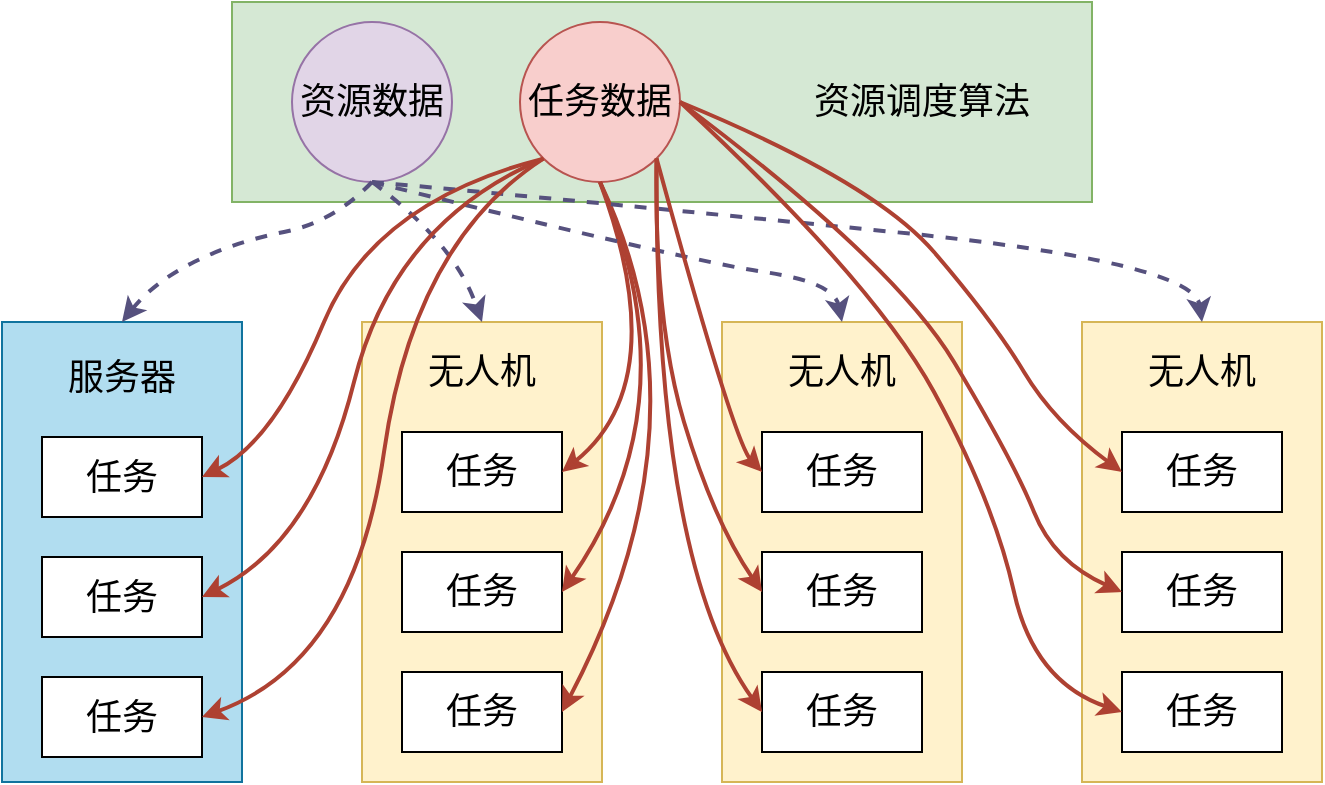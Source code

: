 <mxfile version="17.4.2" type="device"><diagram id="daLqipWCsIdJVijFpBJW" name="第 1 页"><mxGraphModel dx="1422" dy="875" grid="1" gridSize="10" guides="1" tooltips="1" connect="1" arrows="1" fold="1" page="1" pageScale="1" pageWidth="827" pageHeight="1169" math="0" shadow="0"><root><mxCell id="0"/><mxCell id="1" parent="0"/><mxCell id="3SonIdOpAFDzVs3hfDhZ-1" value="" style="rounded=0;whiteSpace=wrap;html=1;fillColor=#d5e8d4;strokeColor=#82b366;" vertex="1" parent="1"><mxGeometry x="199" y="210" width="430" height="100" as="geometry"/></mxCell><mxCell id="3SonIdOpAFDzVs3hfDhZ-2" value="&lt;span style=&quot;font-size: 18px&quot;&gt;任务数据&lt;/span&gt;" style="ellipse;whiteSpace=wrap;html=1;aspect=fixed;fillColor=#f8cecc;strokeColor=#b85450;" vertex="1" parent="1"><mxGeometry x="343" y="220" width="80" height="80" as="geometry"/></mxCell><mxCell id="3SonIdOpAFDzVs3hfDhZ-3" value="&lt;span style=&quot;font-size: 18px&quot;&gt;资源数据&lt;/span&gt;" style="ellipse;whiteSpace=wrap;html=1;aspect=fixed;fillColor=#e1d5e7;strokeColor=#9673a6;" vertex="1" parent="1"><mxGeometry x="229" y="220" width="80" height="80" as="geometry"/></mxCell><mxCell id="3SonIdOpAFDzVs3hfDhZ-4" value="资源调度算法" style="text;html=1;strokeColor=none;fillColor=none;align=center;verticalAlign=middle;whiteSpace=wrap;rounded=0;fontSize=18;" vertex="1" parent="1"><mxGeometry x="489" y="245" width="110" height="30" as="geometry"/></mxCell><mxCell id="3SonIdOpAFDzVs3hfDhZ-6" value="" style="rounded=0;whiteSpace=wrap;html=1;fontSize=18;fillColor=#fff2cc;strokeColor=#d6b656;" vertex="1" parent="1"><mxGeometry x="264" y="370" width="120" height="230" as="geometry"/></mxCell><mxCell id="3SonIdOpAFDzVs3hfDhZ-8" value="" style="rounded=0;whiteSpace=wrap;html=1;fontSize=18;fillColor=#b1ddf0;strokeColor=#10739e;" vertex="1" parent="1"><mxGeometry x="84" y="370" width="120" height="230" as="geometry"/></mxCell><mxCell id="3SonIdOpAFDzVs3hfDhZ-11" value="任务" style="rounded=0;whiteSpace=wrap;html=1;fontSize=18;" vertex="1" parent="1"><mxGeometry x="284" y="425" width="80" height="40" as="geometry"/></mxCell><mxCell id="3SonIdOpAFDzVs3hfDhZ-12" value="任务" style="rounded=0;whiteSpace=wrap;html=1;fontSize=18;" vertex="1" parent="1"><mxGeometry x="284" y="485" width="80" height="40" as="geometry"/></mxCell><mxCell id="3SonIdOpAFDzVs3hfDhZ-13" value="任务" style="rounded=0;whiteSpace=wrap;html=1;fontSize=18;" vertex="1" parent="1"><mxGeometry x="284" y="545" width="80" height="40" as="geometry"/></mxCell><mxCell id="3SonIdOpAFDzVs3hfDhZ-14" value="无人机" style="text;html=1;strokeColor=none;fillColor=none;align=center;verticalAlign=middle;whiteSpace=wrap;rounded=0;fontSize=18;" vertex="1" parent="1"><mxGeometry x="294" y="380" width="60" height="30" as="geometry"/></mxCell><mxCell id="3SonIdOpAFDzVs3hfDhZ-20" value="" style="rounded=0;whiteSpace=wrap;html=1;fontSize=18;fillColor=#fff2cc;strokeColor=#d6b656;" vertex="1" parent="1"><mxGeometry x="444" y="370" width="120" height="230" as="geometry"/></mxCell><mxCell id="3SonIdOpAFDzVs3hfDhZ-21" value="任务" style="rounded=0;whiteSpace=wrap;html=1;fontSize=18;" vertex="1" parent="1"><mxGeometry x="464" y="425" width="80" height="40" as="geometry"/></mxCell><mxCell id="3SonIdOpAFDzVs3hfDhZ-22" value="任务" style="rounded=0;whiteSpace=wrap;html=1;fontSize=18;" vertex="1" parent="1"><mxGeometry x="464" y="485" width="80" height="40" as="geometry"/></mxCell><mxCell id="3SonIdOpAFDzVs3hfDhZ-23" value="任务" style="rounded=0;whiteSpace=wrap;html=1;fontSize=18;" vertex="1" parent="1"><mxGeometry x="464" y="545" width="80" height="40" as="geometry"/></mxCell><mxCell id="3SonIdOpAFDzVs3hfDhZ-24" value="无人机" style="text;html=1;strokeColor=none;fillColor=none;align=center;verticalAlign=middle;whiteSpace=wrap;rounded=0;fontSize=18;" vertex="1" parent="1"><mxGeometry x="474" y="380" width="60" height="30" as="geometry"/></mxCell><mxCell id="3SonIdOpAFDzVs3hfDhZ-25" value="" style="rounded=0;whiteSpace=wrap;html=1;fontSize=18;fillColor=#fff2cc;strokeColor=#d6b656;" vertex="1" parent="1"><mxGeometry x="624" y="370" width="120" height="230" as="geometry"/></mxCell><mxCell id="3SonIdOpAFDzVs3hfDhZ-26" value="任务" style="rounded=0;whiteSpace=wrap;html=1;fontSize=18;" vertex="1" parent="1"><mxGeometry x="644" y="425" width="80" height="40" as="geometry"/></mxCell><mxCell id="3SonIdOpAFDzVs3hfDhZ-27" value="任务" style="rounded=0;whiteSpace=wrap;html=1;fontSize=18;" vertex="1" parent="1"><mxGeometry x="644" y="485" width="80" height="40" as="geometry"/></mxCell><mxCell id="3SonIdOpAFDzVs3hfDhZ-28" value="任务" style="rounded=0;whiteSpace=wrap;html=1;fontSize=18;" vertex="1" parent="1"><mxGeometry x="644" y="545" width="80" height="40" as="geometry"/></mxCell><mxCell id="3SonIdOpAFDzVs3hfDhZ-29" value="无人机" style="text;html=1;strokeColor=none;fillColor=none;align=center;verticalAlign=middle;whiteSpace=wrap;rounded=0;fontSize=18;" vertex="1" parent="1"><mxGeometry x="654" y="380" width="60" height="30" as="geometry"/></mxCell><mxCell id="3SonIdOpAFDzVs3hfDhZ-31" value="" style="curved=1;endArrow=classic;html=1;rounded=0;fontSize=18;exitX=0.5;exitY=1;exitDx=0;exitDy=0;entryX=1;entryY=0.5;entryDx=0;entryDy=0;fillColor=#fad9d5;strokeColor=#ae4132;strokeWidth=2;" edge="1" parent="1" source="3SonIdOpAFDzVs3hfDhZ-2" target="3SonIdOpAFDzVs3hfDhZ-11"><mxGeometry width="50" height="50" relative="1" as="geometry"><mxPoint x="40" y="380" as="sourcePoint"/><mxPoint x="90" y="330" as="targetPoint"/><Array as="points"><mxPoint x="420" y="400"/></Array></mxGeometry></mxCell><mxCell id="3SonIdOpAFDzVs3hfDhZ-32" value="" style="curved=1;endArrow=classic;html=1;rounded=0;fontSize=18;exitX=0.5;exitY=1;exitDx=0;exitDy=0;entryX=1;entryY=0.5;entryDx=0;entryDy=0;fillColor=#fad9d5;strokeColor=#ae4132;strokeWidth=2;" edge="1" parent="1" source="3SonIdOpAFDzVs3hfDhZ-2" target="3SonIdOpAFDzVs3hfDhZ-12"><mxGeometry width="50" height="50" relative="1" as="geometry"><mxPoint x="384" y="310" as="sourcePoint"/><mxPoint x="380" y="455" as="targetPoint"/><Array as="points"><mxPoint x="430" y="410"/></Array></mxGeometry></mxCell><mxCell id="3SonIdOpAFDzVs3hfDhZ-33" value="" style="curved=1;endArrow=classic;html=1;rounded=0;fontSize=18;exitX=0.5;exitY=1;exitDx=0;exitDy=0;entryX=1;entryY=0.5;entryDx=0;entryDy=0;fillColor=#fad9d5;strokeColor=#ae4132;strokeWidth=2;" edge="1" parent="1" source="3SonIdOpAFDzVs3hfDhZ-2" target="3SonIdOpAFDzVs3hfDhZ-13"><mxGeometry width="50" height="50" relative="1" as="geometry"><mxPoint x="394" y="320" as="sourcePoint"/><mxPoint x="390" y="465" as="targetPoint"/><Array as="points"><mxPoint x="440" y="420"/></Array></mxGeometry></mxCell><mxCell id="3SonIdOpAFDzVs3hfDhZ-35" value="" style="curved=1;endArrow=classic;html=1;rounded=0;fontSize=18;dashed=1;exitX=0.5;exitY=1;exitDx=0;exitDy=0;entryX=0.5;entryY=0;entryDx=0;entryDy=0;fillColor=#d0cee2;strokeColor=#56517e;strokeWidth=2;" edge="1" parent="1" source="3SonIdOpAFDzVs3hfDhZ-3" target="3SonIdOpAFDzVs3hfDhZ-8"><mxGeometry width="50" height="50" relative="1" as="geometry"><mxPoint x="70" y="350" as="sourcePoint"/><mxPoint x="120" y="300" as="targetPoint"/><Array as="points"><mxPoint x="250" y="320"/><mxPoint x="200" y="330"/><mxPoint x="160" y="350"/></Array></mxGeometry></mxCell><mxCell id="3SonIdOpAFDzVs3hfDhZ-36" value="" style="curved=1;endArrow=classic;html=1;rounded=0;fontSize=18;dashed=1;exitX=0.5;exitY=1;exitDx=0;exitDy=0;entryX=0.5;entryY=0;entryDx=0;entryDy=0;fillColor=#d0cee2;strokeColor=#56517e;strokeWidth=2;" edge="1" parent="1" source="3SonIdOpAFDzVs3hfDhZ-3" target="3SonIdOpAFDzVs3hfDhZ-6"><mxGeometry width="50" height="50" relative="1" as="geometry"><mxPoint x="270" y="310" as="sourcePoint"/><mxPoint x="160" y="380" as="targetPoint"/><Array as="points"><mxPoint x="310" y="330"/></Array></mxGeometry></mxCell><mxCell id="3SonIdOpAFDzVs3hfDhZ-37" value="" style="curved=1;endArrow=classic;html=1;rounded=0;fontSize=18;dashed=1;exitX=0.5;exitY=1;exitDx=0;exitDy=0;entryX=0.5;entryY=0;entryDx=0;entryDy=0;fillColor=#d0cee2;strokeColor=#56517e;strokeWidth=2;" edge="1" parent="1" source="3SonIdOpAFDzVs3hfDhZ-3" target="3SonIdOpAFDzVs3hfDhZ-20"><mxGeometry width="50" height="50" relative="1" as="geometry"><mxPoint x="280" y="320" as="sourcePoint"/><mxPoint x="170" y="390" as="targetPoint"/><Array as="points"><mxPoint x="430" y="340"/><mxPoint x="500" y="350"/></Array></mxGeometry></mxCell><mxCell id="3SonIdOpAFDzVs3hfDhZ-38" value="" style="curved=1;endArrow=classic;html=1;rounded=0;fontSize=18;dashed=1;exitX=0.5;exitY=1;exitDx=0;exitDy=0;entryX=0.5;entryY=0;entryDx=0;entryDy=0;fillColor=#d0cee2;strokeColor=#56517e;strokeWidth=2;" edge="1" parent="1" source="3SonIdOpAFDzVs3hfDhZ-3" target="3SonIdOpAFDzVs3hfDhZ-25"><mxGeometry width="50" height="50" relative="1" as="geometry"><mxPoint x="290" y="330" as="sourcePoint"/><mxPoint x="180" y="400" as="targetPoint"/><Array as="points"><mxPoint x="380" y="310"/><mxPoint x="680" y="340"/></Array></mxGeometry></mxCell><mxCell id="3SonIdOpAFDzVs3hfDhZ-39" value="任务" style="rounded=0;whiteSpace=wrap;html=1;fontSize=18;" vertex="1" parent="1"><mxGeometry x="104" y="427.5" width="80" height="40" as="geometry"/></mxCell><mxCell id="3SonIdOpAFDzVs3hfDhZ-40" value="任务" style="rounded=0;whiteSpace=wrap;html=1;fontSize=18;" vertex="1" parent="1"><mxGeometry x="104" y="487.5" width="80" height="40" as="geometry"/></mxCell><mxCell id="3SonIdOpAFDzVs3hfDhZ-41" value="任务" style="rounded=0;whiteSpace=wrap;html=1;fontSize=18;" vertex="1" parent="1"><mxGeometry x="104" y="547.5" width="80" height="40" as="geometry"/></mxCell><mxCell id="3SonIdOpAFDzVs3hfDhZ-42" value="服务器" style="text;html=1;strokeColor=none;fillColor=none;align=center;verticalAlign=middle;whiteSpace=wrap;rounded=0;fontSize=18;" vertex="1" parent="1"><mxGeometry x="114" y="382.5" width="60" height="30" as="geometry"/></mxCell><mxCell id="3SonIdOpAFDzVs3hfDhZ-43" value="" style="curved=1;endArrow=classic;html=1;rounded=0;fontSize=18;exitX=0;exitY=1;exitDx=0;exitDy=0;entryX=1;entryY=0.5;entryDx=0;entryDy=0;fillColor=#fad9d5;strokeColor=#ae4132;strokeWidth=2;" edge="1" parent="1" source="3SonIdOpAFDzVs3hfDhZ-2" target="3SonIdOpAFDzVs3hfDhZ-39"><mxGeometry width="50" height="50" relative="1" as="geometry"><mxPoint x="418" y="527.5" as="sourcePoint"/><mxPoint x="414" y="792.5" as="targetPoint"/><Array as="points"><mxPoint x="270" y="310"/><mxPoint x="220" y="430"/></Array></mxGeometry></mxCell><mxCell id="3SonIdOpAFDzVs3hfDhZ-44" value="" style="curved=1;endArrow=classic;html=1;rounded=0;fontSize=18;exitX=0;exitY=1;exitDx=0;exitDy=0;entryX=1;entryY=0.5;entryDx=0;entryDy=0;fillColor=#fad9d5;strokeColor=#ae4132;strokeWidth=2;" edge="1" parent="1" source="3SonIdOpAFDzVs3hfDhZ-2" target="3SonIdOpAFDzVs3hfDhZ-40"><mxGeometry width="50" height="50" relative="1" as="geometry"><mxPoint x="355.716" y="298.284" as="sourcePoint"/><mxPoint x="200" y="457.5" as="targetPoint"/><Array as="points"><mxPoint x="280" y="320"/><mxPoint x="240" y="480"/></Array></mxGeometry></mxCell><mxCell id="3SonIdOpAFDzVs3hfDhZ-45" value="" style="curved=1;endArrow=classic;html=1;rounded=0;fontSize=18;exitX=0;exitY=1;exitDx=0;exitDy=0;entryX=1;entryY=0.5;entryDx=0;entryDy=0;fillColor=#fad9d5;strokeColor=#ae4132;strokeWidth=2;" edge="1" parent="1" source="3SonIdOpAFDzVs3hfDhZ-2" target="3SonIdOpAFDzVs3hfDhZ-41"><mxGeometry width="50" height="50" relative="1" as="geometry"><mxPoint x="365.716" y="308.284" as="sourcePoint"/><mxPoint x="210" y="467.5" as="targetPoint"/><Array as="points"><mxPoint x="290" y="330"/><mxPoint x="260" y="540"/></Array></mxGeometry></mxCell><mxCell id="3SonIdOpAFDzVs3hfDhZ-46" value="" style="curved=1;endArrow=classic;html=1;rounded=0;fontSize=18;exitX=1;exitY=1;exitDx=0;exitDy=0;entryX=0;entryY=0.5;entryDx=0;entryDy=0;fillColor=#fad9d5;strokeColor=#ae4132;strokeWidth=2;" edge="1" parent="1" source="3SonIdOpAFDzVs3hfDhZ-2" target="3SonIdOpAFDzVs3hfDhZ-21"><mxGeometry width="50" height="50" relative="1" as="geometry"><mxPoint x="384" y="310" as="sourcePoint"/><mxPoint x="380" y="575" as="targetPoint"/><Array as="points"><mxPoint x="450" y="430"/></Array></mxGeometry></mxCell><mxCell id="3SonIdOpAFDzVs3hfDhZ-47" value="" style="curved=1;endArrow=classic;html=1;rounded=0;fontSize=18;exitX=1;exitY=1;exitDx=0;exitDy=0;entryX=0;entryY=0.5;entryDx=0;entryDy=0;fillColor=#fad9d5;strokeColor=#ae4132;strokeWidth=2;" edge="1" parent="1" source="3SonIdOpAFDzVs3hfDhZ-2" target="3SonIdOpAFDzVs3hfDhZ-22"><mxGeometry width="50" height="50" relative="1" as="geometry"><mxPoint x="412.284" y="298.284" as="sourcePoint"/><mxPoint x="480" y="455" as="targetPoint"/><Array as="points"><mxPoint x="410" y="370"/><mxPoint x="440" y="470"/></Array></mxGeometry></mxCell><mxCell id="3SonIdOpAFDzVs3hfDhZ-48" value="" style="curved=1;endArrow=classic;html=1;rounded=0;fontSize=18;exitX=1;exitY=1;exitDx=0;exitDy=0;entryX=0;entryY=0.5;entryDx=0;entryDy=0;fillColor=#fad9d5;strokeColor=#ae4132;strokeWidth=2;" edge="1" parent="1" source="3SonIdOpAFDzVs3hfDhZ-2" target="3SonIdOpAFDzVs3hfDhZ-23"><mxGeometry width="50" height="50" relative="1" as="geometry"><mxPoint x="422.284" y="308.284" as="sourcePoint"/><mxPoint x="490" y="465" as="targetPoint"/><Array as="points"><mxPoint x="410" y="490"/></Array></mxGeometry></mxCell><mxCell id="3SonIdOpAFDzVs3hfDhZ-49" value="" style="curved=1;endArrow=classic;html=1;rounded=0;fontSize=18;exitX=1;exitY=0.5;exitDx=0;exitDy=0;entryX=0;entryY=0.5;entryDx=0;entryDy=0;fillColor=#fad9d5;strokeColor=#ae4132;strokeWidth=2;" edge="1" parent="1" source="3SonIdOpAFDzVs3hfDhZ-2" target="3SonIdOpAFDzVs3hfDhZ-26"><mxGeometry width="50" height="50" relative="1" as="geometry"><mxPoint x="432.284" y="318.284" as="sourcePoint"/><mxPoint x="500" y="475" as="targetPoint"/><Array as="points"><mxPoint x="520" y="300"/><mxPoint x="580" y="370"/><mxPoint x="610" y="420"/></Array></mxGeometry></mxCell><mxCell id="3SonIdOpAFDzVs3hfDhZ-50" value="" style="curved=1;endArrow=classic;html=1;rounded=0;fontSize=18;exitX=1;exitY=0.5;exitDx=0;exitDy=0;entryX=0;entryY=0.5;entryDx=0;entryDy=0;fillColor=#fad9d5;strokeColor=#ae4132;strokeWidth=2;" edge="1" parent="1" source="3SonIdOpAFDzVs3hfDhZ-2" target="3SonIdOpAFDzVs3hfDhZ-27"><mxGeometry width="50" height="50" relative="1" as="geometry"><mxPoint x="442.284" y="328.284" as="sourcePoint"/><mxPoint x="510" y="485" as="targetPoint"/><Array as="points"><mxPoint x="530" y="340"/><mxPoint x="590" y="440"/><mxPoint x="610" y="490"/></Array></mxGeometry></mxCell><mxCell id="3SonIdOpAFDzVs3hfDhZ-51" value="" style="curved=1;endArrow=classic;html=1;rounded=0;fontSize=18;exitX=1;exitY=0.5;exitDx=0;exitDy=0;entryX=0;entryY=0.5;entryDx=0;entryDy=0;fillColor=#fad9d5;strokeColor=#ae4132;strokeWidth=2;" edge="1" parent="1" source="3SonIdOpAFDzVs3hfDhZ-2" target="3SonIdOpAFDzVs3hfDhZ-28"><mxGeometry width="50" height="50" relative="1" as="geometry"><mxPoint x="452.284" y="338.284" as="sourcePoint"/><mxPoint x="520" y="495" as="targetPoint"/><Array as="points"><mxPoint x="520" y="350"/><mxPoint x="580" y="460"/><mxPoint x="600" y="550"/></Array></mxGeometry></mxCell></root></mxGraphModel></diagram></mxfile>